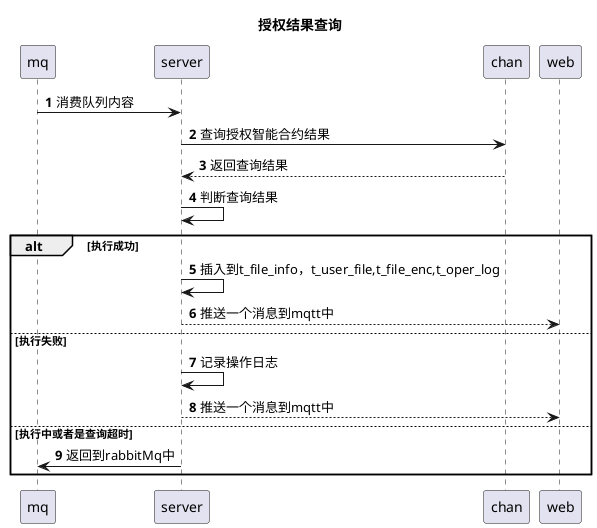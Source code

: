 @startuml
title:授权结果查询
autonumber
mq->server:消费队列内容
server->chan:查询授权智能合约结果
chan-->server:返回查询结果
server->server:判断查询结果
alt 执行成功
server->server:插入到t_file_info，t_user_file,t_file_enc,t_oper_log
server-->web:推送一个消息到mqtt中
else 执行失败
server->server:记录操作日志
server-->web:推送一个消息到mqtt中
else 执行中或者是查询超时
server->mq:返回到rabbitMq中
end

@enduml